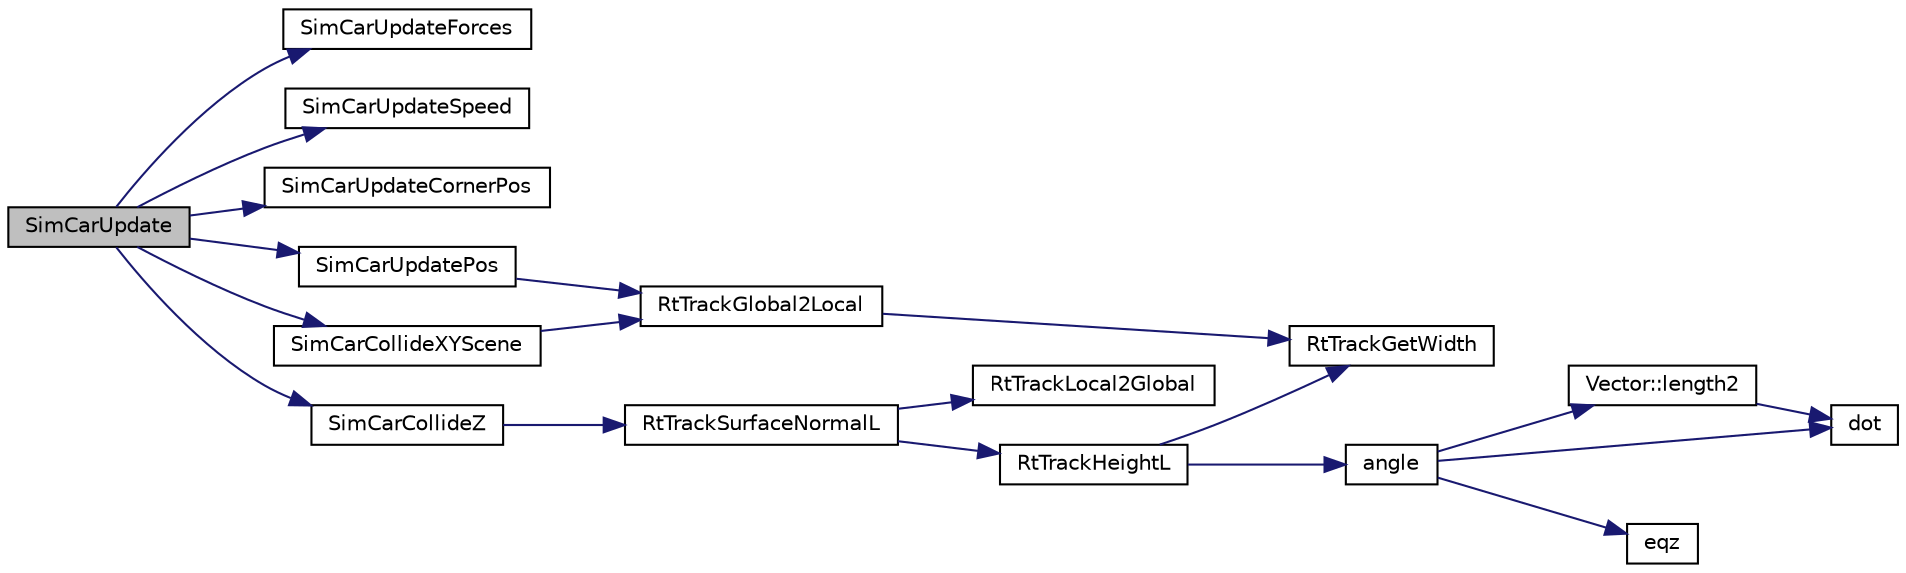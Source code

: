 digraph "SimCarUpdate"
{
  edge [fontname="Helvetica",fontsize="10",labelfontname="Helvetica",labelfontsize="10"];
  node [fontname="Helvetica",fontsize="10",shape=record];
  rankdir="LR";
  Node1 [label="SimCarUpdate",height=0.2,width=0.4,color="black", fillcolor="grey75", style="filled", fontcolor="black"];
  Node1 -> Node2 [color="midnightblue",fontsize="10",style="solid",fontname="Helvetica"];
  Node2 [label="SimCarUpdateForces",height=0.2,width=0.4,color="black", fillcolor="white", style="filled",URL="$car_8cpp.html#a738e19efe82d05954d7ec654b15eebea"];
  Node1 -> Node3 [color="midnightblue",fontsize="10",style="solid",fontname="Helvetica"];
  Node3 [label="SimCarUpdateSpeed",height=0.2,width=0.4,color="black", fillcolor="white", style="filled",URL="$car_8cpp.html#a02bdfdceeee531702495cd5d2450dff0"];
  Node1 -> Node4 [color="midnightblue",fontsize="10",style="solid",fontname="Helvetica"];
  Node4 [label="SimCarUpdateCornerPos",height=0.2,width=0.4,color="black", fillcolor="white", style="filled",URL="$car_8cpp.html#a1dbfe44095e5db0cffdc420e98c9b7d1"];
  Node1 -> Node5 [color="midnightblue",fontsize="10",style="solid",fontname="Helvetica"];
  Node5 [label="SimCarUpdatePos",height=0.2,width=0.4,color="black", fillcolor="white", style="filled",URL="$car_8cpp.html#a246dbbfe0c4af7599d1eebc6376b5348"];
  Node5 -> Node6 [color="midnightblue",fontsize="10",style="solid",fontname="Helvetica"];
  Node6 [label="RtTrackGlobal2Local",height=0.2,width=0.4,color="black", fillcolor="white", style="filled",URL="$group__tracktools.html#ga509849d5ba2f03242f844ee60955912e",tooltip="Convert a Global (segment, X, Y) position into a Local one (segment, toRight, toStart)The segment in ..."];
  Node6 -> Node7 [color="midnightblue",fontsize="10",style="solid",fontname="Helvetica"];
  Node7 [label="RtTrackGetWidth",height=0.2,width=0.4,color="black", fillcolor="white", style="filled",URL="$group__tracktools.html#gaad9f106cbe7a2cca8e5e12976540f256",tooltip="Get the track width at the specified point. "];
  Node1 -> Node8 [color="midnightblue",fontsize="10",style="solid",fontname="Helvetica"];
  Node8 [label="SimCarCollideZ",height=0.2,width=0.4,color="black", fillcolor="white", style="filled",URL="$collide_8cpp.html#a55cea98033f6caa481b84231f6ace947"];
  Node8 -> Node9 [color="midnightblue",fontsize="10",style="solid",fontname="Helvetica"];
  Node9 [label="RtTrackSurfaceNormalL",height=0.2,width=0.4,color="black", fillcolor="white", style="filled",URL="$group__tracktools.html#gac0868d9f54b021aec1fe76e1d772ed82",tooltip="Used to get the normal vector of the road (pointing upward). "];
  Node9 -> Node10 [color="midnightblue",fontsize="10",style="solid",fontname="Helvetica"];
  Node10 [label="RtTrackLocal2Global",height=0.2,width=0.4,color="black", fillcolor="white", style="filled",URL="$group__tracktools.html#gadb1f8f2704e5e890e93d13e59a27faa5",tooltip="Convert a Local position (segment, toRight, toStart)into a Global one (X, Y) The ToStart position ref..."];
  Node9 -> Node11 [color="midnightblue",fontsize="10",style="solid",fontname="Helvetica"];
  Node11 [label="RtTrackHeightL",height=0.2,width=0.4,color="black", fillcolor="white", style="filled",URL="$group__tracktools.html#ga5785af2d8c1b3cfedc38236ba44e99d3",tooltip="Returns the absolute height in meters of the road at the Local position p. "];
  Node11 -> Node7 [color="midnightblue",fontsize="10",style="solid",fontname="Helvetica"];
  Node11 -> Node12 [color="midnightblue",fontsize="10",style="solid",fontname="Helvetica"];
  Node12 [label="angle",height=0.2,width=0.4,color="black", fillcolor="white", style="filled",URL="$_vector_8h.html#a89bfaa91624932a756c037fa383bc0ae"];
  Node12 -> Node13 [color="midnightblue",fontsize="10",style="solid",fontname="Helvetica"];
  Node13 [label="Vector::length2",height=0.2,width=0.4,color="black", fillcolor="white", style="filled",URL="$class_vector.html#a8677c48cf107765986e71cd2f23b1b0f"];
  Node13 -> Node14 [color="midnightblue",fontsize="10",style="solid",fontname="Helvetica"];
  Node14 [label="dot",height=0.2,width=0.4,color="black", fillcolor="white", style="filled",URL="$_vector_8h.html#a4e9a20e9955e34afdb3659d68f6935c8"];
  Node12 -> Node15 [color="midnightblue",fontsize="10",style="solid",fontname="Helvetica"];
  Node15 [label="eqz",height=0.2,width=0.4,color="black", fillcolor="white", style="filled",URL="$_basic_8h.html#a665ec20bb54e4ac38c9068f7d18893d2"];
  Node12 -> Node14 [color="midnightblue",fontsize="10",style="solid",fontname="Helvetica"];
  Node1 -> Node16 [color="midnightblue",fontsize="10",style="solid",fontname="Helvetica"];
  Node16 [label="SimCarCollideXYScene",height=0.2,width=0.4,color="black", fillcolor="white", style="filled",URL="$collide_8cpp.html#a3f36a48653b6b06cde78fdd8b943db93"];
  Node16 -> Node6 [color="midnightblue",fontsize="10",style="solid",fontname="Helvetica"];
}
